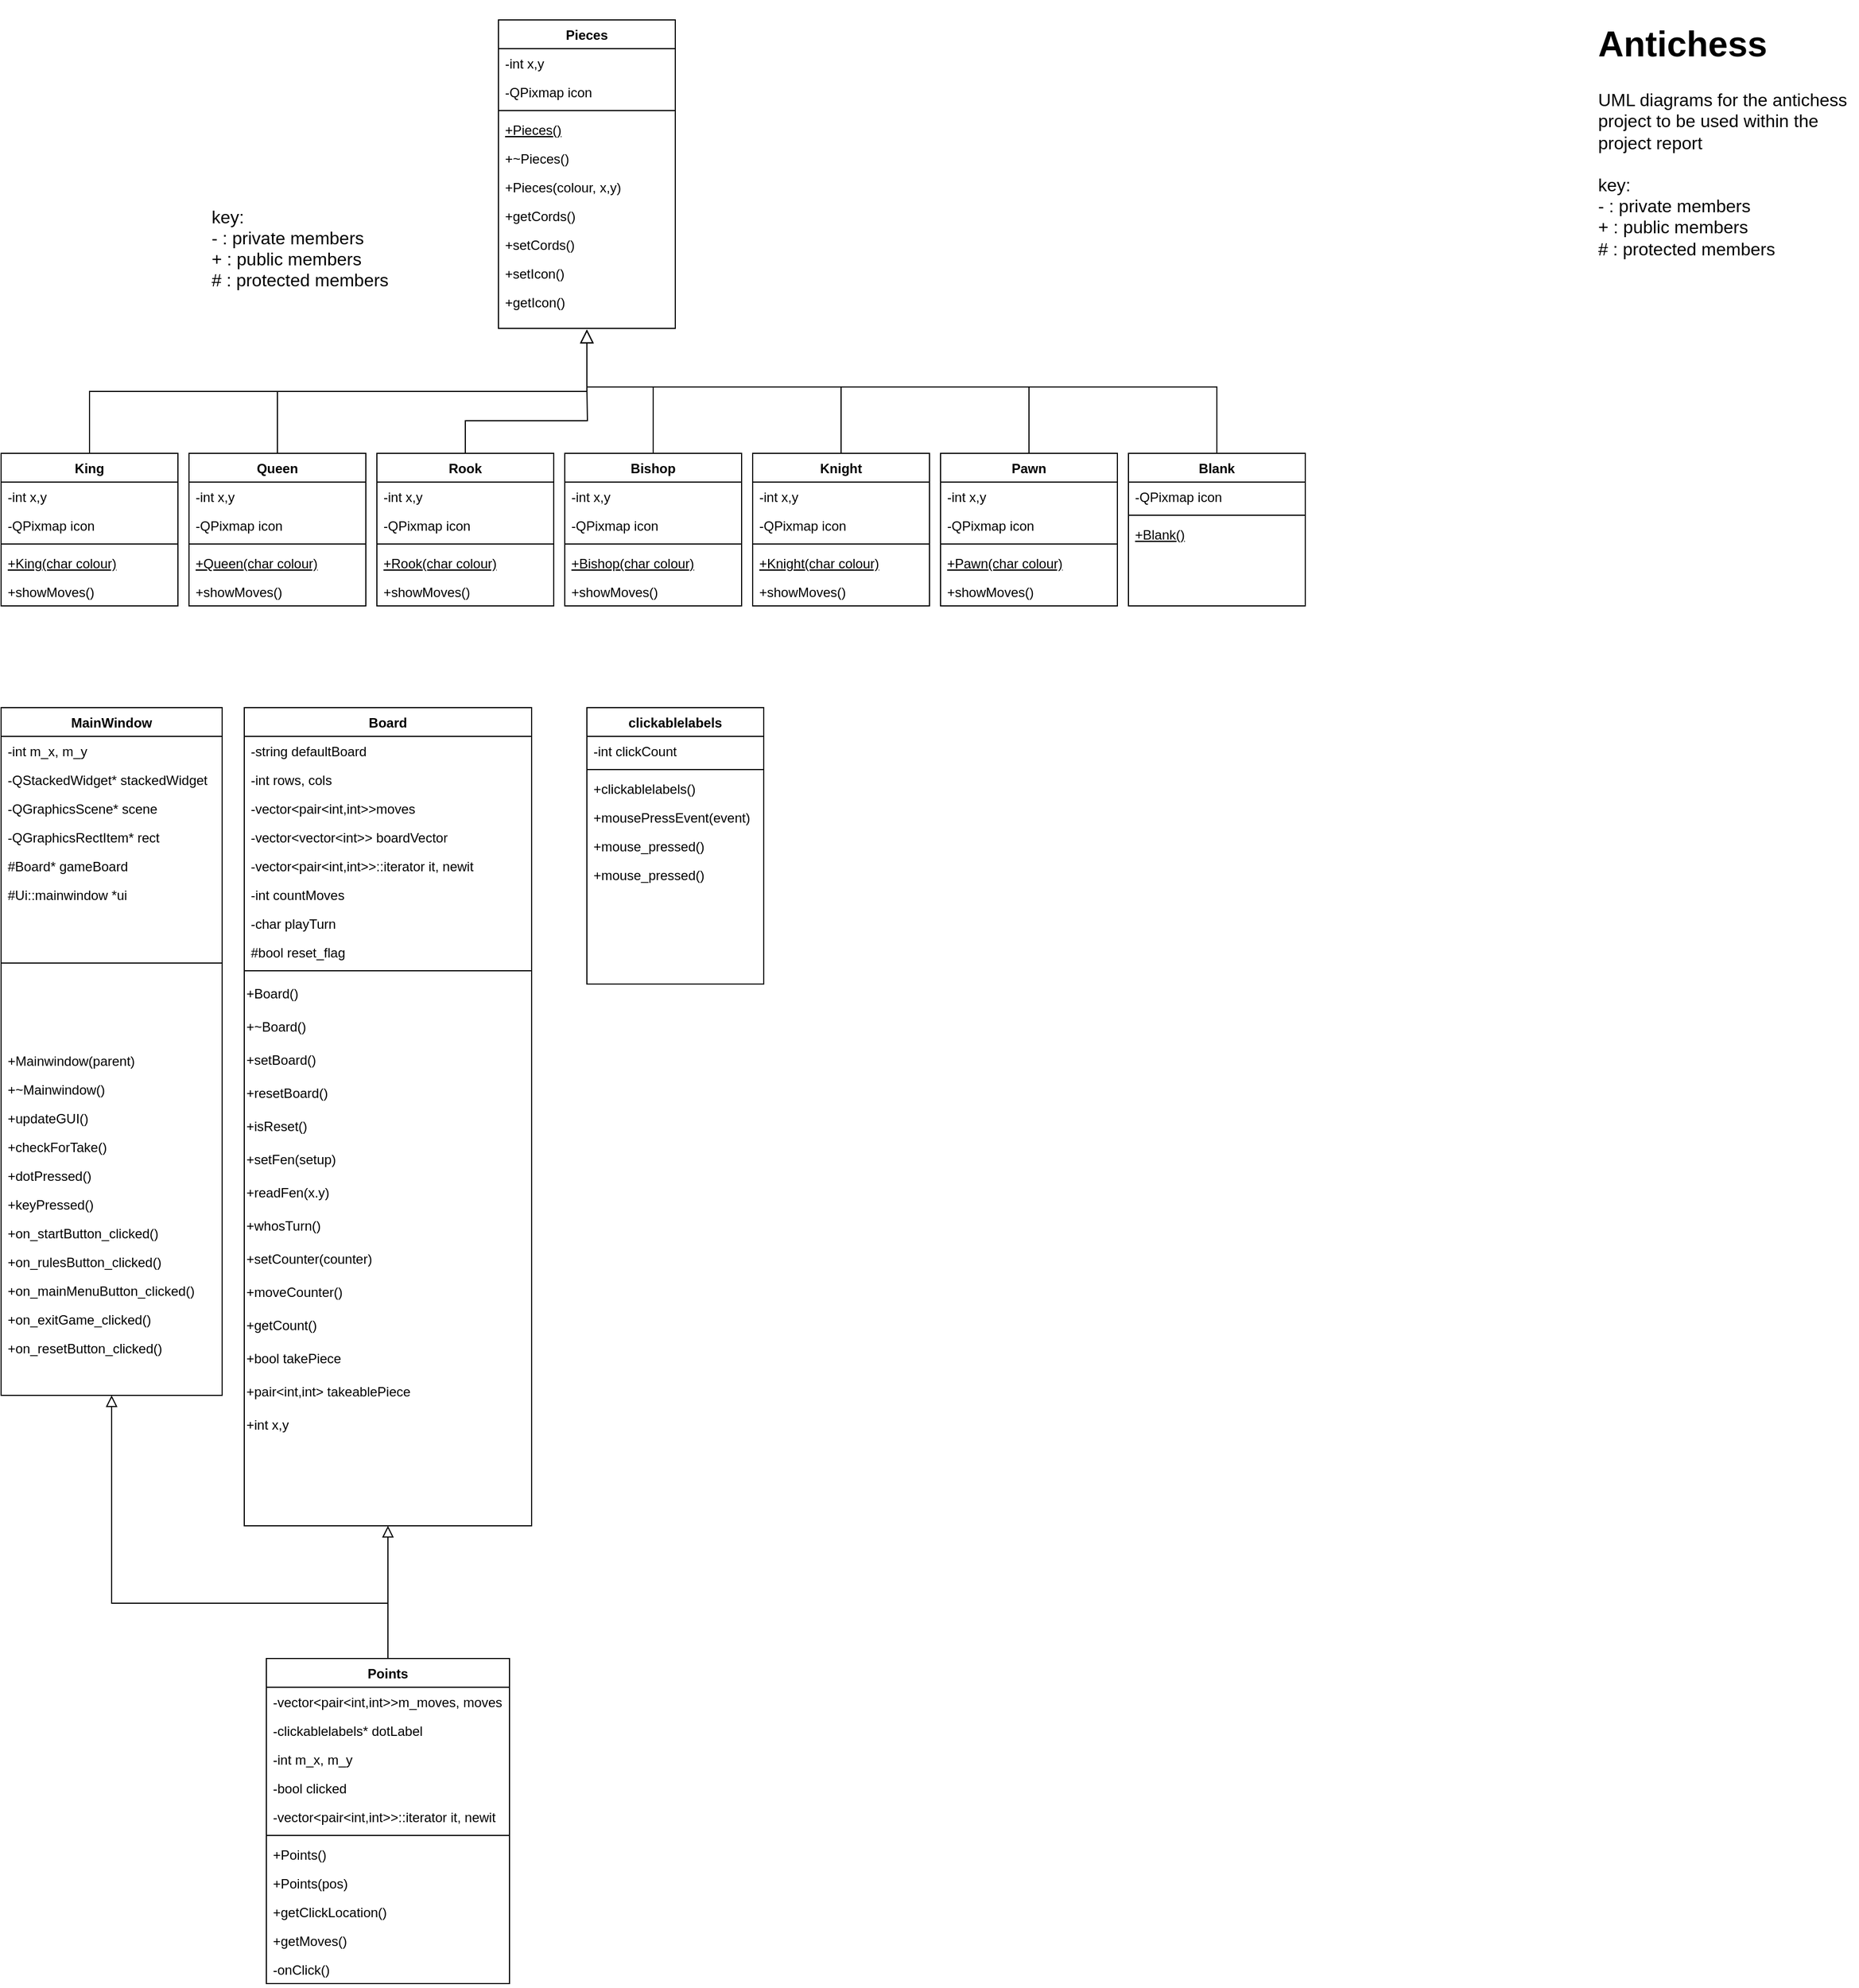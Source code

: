 <mxfile version="21.1.2" type="device">
  <diagram id="C5RBs43oDa-KdzZeNtuy" name="Page-1">
    <mxGraphModel dx="1419" dy="854" grid="0" gridSize="10" guides="1" tooltips="1" connect="1" arrows="1" fold="1" page="0" pageScale="1" pageWidth="827" pageHeight="1169" math="0" shadow="0">
      <root>
        <mxCell id="WIyWlLk6GJQsqaUBKTNV-0" />
        <mxCell id="WIyWlLk6GJQsqaUBKTNV-1" parent="WIyWlLk6GJQsqaUBKTNV-0" />
        <mxCell id="zkfFHV4jXpPFQw0GAbJ--6" value="King" style="swimlane;fontStyle=1;align=center;verticalAlign=top;childLayout=stackLayout;horizontal=1;startSize=26;horizontalStack=0;resizeParent=1;resizeLast=0;collapsible=1;marginBottom=0;rounded=0;shadow=0;strokeWidth=1;" parent="WIyWlLk6GJQsqaUBKTNV-1" vertex="1">
          <mxGeometry x="50" y="410" width="160" height="138" as="geometry">
            <mxRectangle x="130" y="380" width="160" height="26" as="alternateBounds" />
          </mxGeometry>
        </mxCell>
        <mxCell id="zkfFHV4jXpPFQw0GAbJ--7" value="-int x,y" style="text;align=left;verticalAlign=top;spacingLeft=4;spacingRight=4;overflow=hidden;rotatable=0;points=[[0,0.5],[1,0.5]];portConstraint=eastwest;" parent="zkfFHV4jXpPFQw0GAbJ--6" vertex="1">
          <mxGeometry y="26" width="160" height="26" as="geometry" />
        </mxCell>
        <mxCell id="zkfFHV4jXpPFQw0GAbJ--8" value="-QPixmap icon" style="text;align=left;verticalAlign=top;spacingLeft=4;spacingRight=4;overflow=hidden;rotatable=0;points=[[0,0.5],[1,0.5]];portConstraint=eastwest;rounded=0;shadow=0;html=0;" parent="zkfFHV4jXpPFQw0GAbJ--6" vertex="1">
          <mxGeometry y="52" width="160" height="26" as="geometry" />
        </mxCell>
        <mxCell id="zkfFHV4jXpPFQw0GAbJ--9" value="" style="line;html=1;strokeWidth=1;align=left;verticalAlign=middle;spacingTop=-1;spacingLeft=3;spacingRight=3;rotatable=0;labelPosition=right;points=[];portConstraint=eastwest;" parent="zkfFHV4jXpPFQw0GAbJ--6" vertex="1">
          <mxGeometry y="78" width="160" height="8" as="geometry" />
        </mxCell>
        <mxCell id="zkfFHV4jXpPFQw0GAbJ--10" value="+King(char colour)&#xa;" style="text;align=left;verticalAlign=top;spacingLeft=4;spacingRight=4;overflow=hidden;rotatable=0;points=[[0,0.5],[1,0.5]];portConstraint=eastwest;fontStyle=4" parent="zkfFHV4jXpPFQw0GAbJ--6" vertex="1">
          <mxGeometry y="86" width="160" height="26" as="geometry" />
        </mxCell>
        <mxCell id="zkfFHV4jXpPFQw0GAbJ--11" value="+showMoves()" style="text;align=left;verticalAlign=top;spacingLeft=4;spacingRight=4;overflow=hidden;rotatable=0;points=[[0,0.5],[1,0.5]];portConstraint=eastwest;" parent="zkfFHV4jXpPFQw0GAbJ--6" vertex="1">
          <mxGeometry y="112" width="160" height="26" as="geometry" />
        </mxCell>
        <mxCell id="zkfFHV4jXpPFQw0GAbJ--12" value="" style="endArrow=block;endSize=10;endFill=0;shadow=0;strokeWidth=1;rounded=0;edgeStyle=elbowEdgeStyle;elbow=vertical;" parent="WIyWlLk6GJQsqaUBKTNV-1" source="zkfFHV4jXpPFQw0GAbJ--6" edge="1">
          <mxGeometry width="160" relative="1" as="geometry">
            <mxPoint x="230" y="313" as="sourcePoint" />
            <mxPoint x="580" y="298" as="targetPoint" />
          </mxGeometry>
        </mxCell>
        <mxCell id="zkfFHV4jXpPFQw0GAbJ--16" value="" style="endArrow=block;endSize=10;endFill=0;shadow=0;strokeWidth=1;rounded=0;edgeStyle=elbowEdgeStyle;elbow=vertical;" parent="WIyWlLk6GJQsqaUBKTNV-1" edge="1">
          <mxGeometry width="160" relative="1" as="geometry">
            <mxPoint x="300" y="410" as="sourcePoint" />
            <mxPoint x="580" y="298" as="targetPoint" />
            <Array as="points">
              <mxPoint x="580" y="354" />
            </Array>
          </mxGeometry>
        </mxCell>
        <mxCell id="mkz2FVGQH7k904teN52w-16" value="Queen" style="swimlane;fontStyle=1;align=center;verticalAlign=top;childLayout=stackLayout;horizontal=1;startSize=26;horizontalStack=0;resizeParent=1;resizeLast=0;collapsible=1;marginBottom=0;rounded=0;shadow=0;strokeWidth=1;" parent="WIyWlLk6GJQsqaUBKTNV-1" vertex="1">
          <mxGeometry x="220" y="410" width="160" height="138" as="geometry">
            <mxRectangle x="130" y="380" width="160" height="26" as="alternateBounds" />
          </mxGeometry>
        </mxCell>
        <mxCell id="mkz2FVGQH7k904teN52w-17" value="-int x,y" style="text;align=left;verticalAlign=top;spacingLeft=4;spacingRight=4;overflow=hidden;rotatable=0;points=[[0,0.5],[1,0.5]];portConstraint=eastwest;" parent="mkz2FVGQH7k904teN52w-16" vertex="1">
          <mxGeometry y="26" width="160" height="26" as="geometry" />
        </mxCell>
        <mxCell id="mkz2FVGQH7k904teN52w-18" value="-QPixmap icon" style="text;align=left;verticalAlign=top;spacingLeft=4;spacingRight=4;overflow=hidden;rotatable=0;points=[[0,0.5],[1,0.5]];portConstraint=eastwest;rounded=0;shadow=0;html=0;" parent="mkz2FVGQH7k904teN52w-16" vertex="1">
          <mxGeometry y="52" width="160" height="26" as="geometry" />
        </mxCell>
        <mxCell id="mkz2FVGQH7k904teN52w-19" value="" style="line;html=1;strokeWidth=1;align=left;verticalAlign=middle;spacingTop=-1;spacingLeft=3;spacingRight=3;rotatable=0;labelPosition=right;points=[];portConstraint=eastwest;" parent="mkz2FVGQH7k904teN52w-16" vertex="1">
          <mxGeometry y="78" width="160" height="8" as="geometry" />
        </mxCell>
        <mxCell id="mkz2FVGQH7k904teN52w-20" value="+Queen(char colour)" style="text;align=left;verticalAlign=top;spacingLeft=4;spacingRight=4;overflow=hidden;rotatable=0;points=[[0,0.5],[1,0.5]];portConstraint=eastwest;fontStyle=4" parent="mkz2FVGQH7k904teN52w-16" vertex="1">
          <mxGeometry y="86" width="160" height="26" as="geometry" />
        </mxCell>
        <mxCell id="mkz2FVGQH7k904teN52w-21" value="+showMoves()" style="text;align=left;verticalAlign=top;spacingLeft=4;spacingRight=4;overflow=hidden;rotatable=0;points=[[0,0.5],[1,0.5]];portConstraint=eastwest;" parent="mkz2FVGQH7k904teN52w-16" vertex="1">
          <mxGeometry y="112" width="160" height="26" as="geometry" />
        </mxCell>
        <mxCell id="mkz2FVGQH7k904teN52w-54" style="edgeStyle=orthogonalEdgeStyle;rounded=0;orthogonalLoop=1;jettySize=auto;html=1;exitX=0.5;exitY=0;exitDx=0;exitDy=0;endArrow=none;endFill=0;" parent="WIyWlLk6GJQsqaUBKTNV-1" source="mkz2FVGQH7k904teN52w-22" edge="1">
          <mxGeometry relative="1" as="geometry">
            <mxPoint x="580" y="350" as="targetPoint" />
          </mxGeometry>
        </mxCell>
        <mxCell id="mkz2FVGQH7k904teN52w-22" value="Rook" style="swimlane;fontStyle=1;align=center;verticalAlign=top;childLayout=stackLayout;horizontal=1;startSize=26;horizontalStack=0;resizeParent=1;resizeLast=0;collapsible=1;marginBottom=0;rounded=0;shadow=0;strokeWidth=1;" parent="WIyWlLk6GJQsqaUBKTNV-1" vertex="1">
          <mxGeometry x="390" y="410" width="160" height="138" as="geometry">
            <mxRectangle x="130" y="380" width="160" height="26" as="alternateBounds" />
          </mxGeometry>
        </mxCell>
        <mxCell id="mkz2FVGQH7k904teN52w-23" value="-int x,y" style="text;align=left;verticalAlign=top;spacingLeft=4;spacingRight=4;overflow=hidden;rotatable=0;points=[[0,0.5],[1,0.5]];portConstraint=eastwest;" parent="mkz2FVGQH7k904teN52w-22" vertex="1">
          <mxGeometry y="26" width="160" height="26" as="geometry" />
        </mxCell>
        <mxCell id="mkz2FVGQH7k904teN52w-24" value="-QPixmap icon" style="text;align=left;verticalAlign=top;spacingLeft=4;spacingRight=4;overflow=hidden;rotatable=0;points=[[0,0.5],[1,0.5]];portConstraint=eastwest;rounded=0;shadow=0;html=0;" parent="mkz2FVGQH7k904teN52w-22" vertex="1">
          <mxGeometry y="52" width="160" height="26" as="geometry" />
        </mxCell>
        <mxCell id="mkz2FVGQH7k904teN52w-25" value="" style="line;html=1;strokeWidth=1;align=left;verticalAlign=middle;spacingTop=-1;spacingLeft=3;spacingRight=3;rotatable=0;labelPosition=right;points=[];portConstraint=eastwest;" parent="mkz2FVGQH7k904teN52w-22" vertex="1">
          <mxGeometry y="78" width="160" height="8" as="geometry" />
        </mxCell>
        <mxCell id="mkz2FVGQH7k904teN52w-26" value="+Rook(char colour)" style="text;align=left;verticalAlign=top;spacingLeft=4;spacingRight=4;overflow=hidden;rotatable=0;points=[[0,0.5],[1,0.5]];portConstraint=eastwest;fontStyle=4" parent="mkz2FVGQH7k904teN52w-22" vertex="1">
          <mxGeometry y="86" width="160" height="26" as="geometry" />
        </mxCell>
        <mxCell id="mkz2FVGQH7k904teN52w-27" value="+showMoves()" style="text;align=left;verticalAlign=top;spacingLeft=4;spacingRight=4;overflow=hidden;rotatable=0;points=[[0,0.5],[1,0.5]];portConstraint=eastwest;" parent="mkz2FVGQH7k904teN52w-22" vertex="1">
          <mxGeometry y="112" width="160" height="26" as="geometry" />
        </mxCell>
        <mxCell id="mkz2FVGQH7k904teN52w-57" style="edgeStyle=orthogonalEdgeStyle;rounded=0;orthogonalLoop=1;jettySize=auto;html=1;endArrow=none;endFill=0;" parent="WIyWlLk6GJQsqaUBKTNV-1" source="mkz2FVGQH7k904teN52w-28" edge="1">
          <mxGeometry relative="1" as="geometry">
            <mxPoint x="580" y="350" as="targetPoint" />
            <Array as="points">
              <mxPoint x="640" y="350" />
            </Array>
          </mxGeometry>
        </mxCell>
        <mxCell id="mkz2FVGQH7k904teN52w-28" value="Bishop" style="swimlane;fontStyle=1;align=center;verticalAlign=top;childLayout=stackLayout;horizontal=1;startSize=26;horizontalStack=0;resizeParent=1;resizeLast=0;collapsible=1;marginBottom=0;rounded=0;shadow=0;strokeWidth=1;" parent="WIyWlLk6GJQsqaUBKTNV-1" vertex="1">
          <mxGeometry x="560" y="410" width="160" height="138" as="geometry">
            <mxRectangle x="130" y="380" width="160" height="26" as="alternateBounds" />
          </mxGeometry>
        </mxCell>
        <mxCell id="mkz2FVGQH7k904teN52w-29" value="-int x,y" style="text;align=left;verticalAlign=top;spacingLeft=4;spacingRight=4;overflow=hidden;rotatable=0;points=[[0,0.5],[1,0.5]];portConstraint=eastwest;" parent="mkz2FVGQH7k904teN52w-28" vertex="1">
          <mxGeometry y="26" width="160" height="26" as="geometry" />
        </mxCell>
        <mxCell id="mkz2FVGQH7k904teN52w-30" value="-QPixmap icon" style="text;align=left;verticalAlign=top;spacingLeft=4;spacingRight=4;overflow=hidden;rotatable=0;points=[[0,0.5],[1,0.5]];portConstraint=eastwest;rounded=0;shadow=0;html=0;" parent="mkz2FVGQH7k904teN52w-28" vertex="1">
          <mxGeometry y="52" width="160" height="26" as="geometry" />
        </mxCell>
        <mxCell id="mkz2FVGQH7k904teN52w-31" value="" style="line;html=1;strokeWidth=1;align=left;verticalAlign=middle;spacingTop=-1;spacingLeft=3;spacingRight=3;rotatable=0;labelPosition=right;points=[];portConstraint=eastwest;" parent="mkz2FVGQH7k904teN52w-28" vertex="1">
          <mxGeometry y="78" width="160" height="8" as="geometry" />
        </mxCell>
        <mxCell id="mkz2FVGQH7k904teN52w-32" value="+Bishop(char colour)" style="text;align=left;verticalAlign=top;spacingLeft=4;spacingRight=4;overflow=hidden;rotatable=0;points=[[0,0.5],[1,0.5]];portConstraint=eastwest;fontStyle=4" parent="mkz2FVGQH7k904teN52w-28" vertex="1">
          <mxGeometry y="86" width="160" height="26" as="geometry" />
        </mxCell>
        <mxCell id="mkz2FVGQH7k904teN52w-33" value="+showMoves()" style="text;align=left;verticalAlign=top;spacingLeft=4;spacingRight=4;overflow=hidden;rotatable=0;points=[[0,0.5],[1,0.5]];portConstraint=eastwest;" parent="mkz2FVGQH7k904teN52w-28" vertex="1">
          <mxGeometry y="112" width="160" height="26" as="geometry" />
        </mxCell>
        <mxCell id="mkz2FVGQH7k904teN52w-58" style="edgeStyle=orthogonalEdgeStyle;rounded=0;orthogonalLoop=1;jettySize=auto;html=1;exitX=0.5;exitY=0;exitDx=0;exitDy=0;endArrow=none;endFill=0;" parent="WIyWlLk6GJQsqaUBKTNV-1" source="mkz2FVGQH7k904teN52w-34" edge="1">
          <mxGeometry relative="1" as="geometry">
            <mxPoint x="640" y="350" as="targetPoint" />
            <Array as="points">
              <mxPoint x="810" y="350" />
            </Array>
          </mxGeometry>
        </mxCell>
        <mxCell id="mkz2FVGQH7k904teN52w-34" value="Knight" style="swimlane;fontStyle=1;align=center;verticalAlign=top;childLayout=stackLayout;horizontal=1;startSize=26;horizontalStack=0;resizeParent=1;resizeLast=0;collapsible=1;marginBottom=0;rounded=0;shadow=0;strokeWidth=1;" parent="WIyWlLk6GJQsqaUBKTNV-1" vertex="1">
          <mxGeometry x="730" y="410" width="160" height="138" as="geometry">
            <mxRectangle x="130" y="380" width="160" height="26" as="alternateBounds" />
          </mxGeometry>
        </mxCell>
        <mxCell id="mkz2FVGQH7k904teN52w-35" value="-int x,y" style="text;align=left;verticalAlign=top;spacingLeft=4;spacingRight=4;overflow=hidden;rotatable=0;points=[[0,0.5],[1,0.5]];portConstraint=eastwest;" parent="mkz2FVGQH7k904teN52w-34" vertex="1">
          <mxGeometry y="26" width="160" height="26" as="geometry" />
        </mxCell>
        <mxCell id="mkz2FVGQH7k904teN52w-36" value="-QPixmap icon" style="text;align=left;verticalAlign=top;spacingLeft=4;spacingRight=4;overflow=hidden;rotatable=0;points=[[0,0.5],[1,0.5]];portConstraint=eastwest;rounded=0;shadow=0;html=0;" parent="mkz2FVGQH7k904teN52w-34" vertex="1">
          <mxGeometry y="52" width="160" height="26" as="geometry" />
        </mxCell>
        <mxCell id="mkz2FVGQH7k904teN52w-37" value="" style="line;html=1;strokeWidth=1;align=left;verticalAlign=middle;spacingTop=-1;spacingLeft=3;spacingRight=3;rotatable=0;labelPosition=right;points=[];portConstraint=eastwest;" parent="mkz2FVGQH7k904teN52w-34" vertex="1">
          <mxGeometry y="78" width="160" height="8" as="geometry" />
        </mxCell>
        <mxCell id="mkz2FVGQH7k904teN52w-38" value="+Knight(char colour)" style="text;align=left;verticalAlign=top;spacingLeft=4;spacingRight=4;overflow=hidden;rotatable=0;points=[[0,0.5],[1,0.5]];portConstraint=eastwest;fontStyle=4" parent="mkz2FVGQH7k904teN52w-34" vertex="1">
          <mxGeometry y="86" width="160" height="26" as="geometry" />
        </mxCell>
        <mxCell id="mkz2FVGQH7k904teN52w-39" value="+showMoves()" style="text;align=left;verticalAlign=top;spacingLeft=4;spacingRight=4;overflow=hidden;rotatable=0;points=[[0,0.5],[1,0.5]];portConstraint=eastwest;" parent="mkz2FVGQH7k904teN52w-34" vertex="1">
          <mxGeometry y="112" width="160" height="26" as="geometry" />
        </mxCell>
        <mxCell id="mkz2FVGQH7k904teN52w-59" style="edgeStyle=orthogonalEdgeStyle;rounded=0;orthogonalLoop=1;jettySize=auto;html=1;exitX=0.5;exitY=0;exitDx=0;exitDy=0;endArrow=none;endFill=0;" parent="WIyWlLk6GJQsqaUBKTNV-1" source="mkz2FVGQH7k904teN52w-40" edge="1">
          <mxGeometry relative="1" as="geometry">
            <mxPoint x="810" y="350" as="targetPoint" />
            <Array as="points">
              <mxPoint x="980" y="350" />
              <mxPoint x="810" y="350" />
            </Array>
          </mxGeometry>
        </mxCell>
        <mxCell id="mkz2FVGQH7k904teN52w-40" value="Pawn" style="swimlane;fontStyle=1;align=center;verticalAlign=top;childLayout=stackLayout;horizontal=1;startSize=26;horizontalStack=0;resizeParent=1;resizeLast=0;collapsible=1;marginBottom=0;rounded=0;shadow=0;strokeWidth=1;" parent="WIyWlLk6GJQsqaUBKTNV-1" vertex="1">
          <mxGeometry x="900" y="410" width="160" height="138" as="geometry">
            <mxRectangle x="130" y="380" width="160" height="26" as="alternateBounds" />
          </mxGeometry>
        </mxCell>
        <mxCell id="mkz2FVGQH7k904teN52w-41" value="-int x,y" style="text;align=left;verticalAlign=top;spacingLeft=4;spacingRight=4;overflow=hidden;rotatable=0;points=[[0,0.5],[1,0.5]];portConstraint=eastwest;" parent="mkz2FVGQH7k904teN52w-40" vertex="1">
          <mxGeometry y="26" width="160" height="26" as="geometry" />
        </mxCell>
        <mxCell id="mkz2FVGQH7k904teN52w-42" value="-QPixmap icon" style="text;align=left;verticalAlign=top;spacingLeft=4;spacingRight=4;overflow=hidden;rotatable=0;points=[[0,0.5],[1,0.5]];portConstraint=eastwest;rounded=0;shadow=0;html=0;" parent="mkz2FVGQH7k904teN52w-40" vertex="1">
          <mxGeometry y="52" width="160" height="26" as="geometry" />
        </mxCell>
        <mxCell id="mkz2FVGQH7k904teN52w-43" value="" style="line;html=1;strokeWidth=1;align=left;verticalAlign=middle;spacingTop=-1;spacingLeft=3;spacingRight=3;rotatable=0;labelPosition=right;points=[];portConstraint=eastwest;" parent="mkz2FVGQH7k904teN52w-40" vertex="1">
          <mxGeometry y="78" width="160" height="8" as="geometry" />
        </mxCell>
        <mxCell id="mkz2FVGQH7k904teN52w-44" value="+Pawn(char colour)" style="text;align=left;verticalAlign=top;spacingLeft=4;spacingRight=4;overflow=hidden;rotatable=0;points=[[0,0.5],[1,0.5]];portConstraint=eastwest;fontStyle=4" parent="mkz2FVGQH7k904teN52w-40" vertex="1">
          <mxGeometry y="86" width="160" height="26" as="geometry" />
        </mxCell>
        <mxCell id="mkz2FVGQH7k904teN52w-45" value="+showMoves()" style="text;align=left;verticalAlign=top;spacingLeft=4;spacingRight=4;overflow=hidden;rotatable=0;points=[[0,0.5],[1,0.5]];portConstraint=eastwest;" parent="mkz2FVGQH7k904teN52w-40" vertex="1">
          <mxGeometry y="112" width="160" height="26" as="geometry" />
        </mxCell>
        <mxCell id="mkz2FVGQH7k904teN52w-60" style="edgeStyle=orthogonalEdgeStyle;rounded=0;orthogonalLoop=1;jettySize=auto;html=1;endArrow=none;endFill=0;" parent="WIyWlLk6GJQsqaUBKTNV-1" source="mkz2FVGQH7k904teN52w-46" edge="1">
          <mxGeometry relative="1" as="geometry">
            <mxPoint x="980" y="350" as="targetPoint" />
            <Array as="points">
              <mxPoint x="1150" y="350" />
            </Array>
          </mxGeometry>
        </mxCell>
        <mxCell id="mkz2FVGQH7k904teN52w-46" value="Blank" style="swimlane;fontStyle=1;align=center;verticalAlign=top;childLayout=stackLayout;horizontal=1;startSize=26;horizontalStack=0;resizeParent=1;resizeLast=0;collapsible=1;marginBottom=0;rounded=0;shadow=0;strokeWidth=1;" parent="WIyWlLk6GJQsqaUBKTNV-1" vertex="1">
          <mxGeometry x="1070" y="410" width="160" height="138" as="geometry">
            <mxRectangle x="130" y="380" width="160" height="26" as="alternateBounds" />
          </mxGeometry>
        </mxCell>
        <mxCell id="mkz2FVGQH7k904teN52w-48" value="-QPixmap icon" style="text;align=left;verticalAlign=top;spacingLeft=4;spacingRight=4;overflow=hidden;rotatable=0;points=[[0,0.5],[1,0.5]];portConstraint=eastwest;rounded=0;shadow=0;html=0;" parent="mkz2FVGQH7k904teN52w-46" vertex="1">
          <mxGeometry y="26" width="160" height="26" as="geometry" />
        </mxCell>
        <mxCell id="mkz2FVGQH7k904teN52w-49" value="" style="line;html=1;strokeWidth=1;align=left;verticalAlign=middle;spacingTop=-1;spacingLeft=3;spacingRight=3;rotatable=0;labelPosition=right;points=[];portConstraint=eastwest;" parent="mkz2FVGQH7k904teN52w-46" vertex="1">
          <mxGeometry y="52" width="160" height="8" as="geometry" />
        </mxCell>
        <mxCell id="mkz2FVGQH7k904teN52w-50" value="+Blank()" style="text;align=left;verticalAlign=top;spacingLeft=4;spacingRight=4;overflow=hidden;rotatable=0;points=[[0,0.5],[1,0.5]];portConstraint=eastwest;fontStyle=4" parent="mkz2FVGQH7k904teN52w-46" vertex="1">
          <mxGeometry y="60" width="160" height="26" as="geometry" />
        </mxCell>
        <mxCell id="p9Op5cKsYGOgVIn3cJve-4" value="Pieces" style="swimlane;fontStyle=1;align=center;verticalAlign=top;childLayout=stackLayout;horizontal=1;startSize=26;horizontalStack=0;resizeParent=1;resizeLast=0;collapsible=1;marginBottom=0;rounded=0;shadow=0;strokeWidth=1;" parent="WIyWlLk6GJQsqaUBKTNV-1" vertex="1">
          <mxGeometry x="500" y="18" width="160" height="279" as="geometry">
            <mxRectangle x="130" y="380" width="160" height="26" as="alternateBounds" />
          </mxGeometry>
        </mxCell>
        <mxCell id="p9Op5cKsYGOgVIn3cJve-5" value="-int x,y" style="text;align=left;verticalAlign=top;spacingLeft=4;spacingRight=4;overflow=hidden;rotatable=0;points=[[0,0.5],[1,0.5]];portConstraint=eastwest;" parent="p9Op5cKsYGOgVIn3cJve-4" vertex="1">
          <mxGeometry y="26" width="160" height="26" as="geometry" />
        </mxCell>
        <mxCell id="p9Op5cKsYGOgVIn3cJve-6" value="-QPixmap icon" style="text;align=left;verticalAlign=top;spacingLeft=4;spacingRight=4;overflow=hidden;rotatable=0;points=[[0,0.5],[1,0.5]];portConstraint=eastwest;rounded=0;shadow=0;html=0;" parent="p9Op5cKsYGOgVIn3cJve-4" vertex="1">
          <mxGeometry y="52" width="160" height="26" as="geometry" />
        </mxCell>
        <mxCell id="p9Op5cKsYGOgVIn3cJve-7" value="" style="line;html=1;strokeWidth=1;align=left;verticalAlign=middle;spacingTop=-1;spacingLeft=3;spacingRight=3;rotatable=0;labelPosition=right;points=[];portConstraint=eastwest;" parent="p9Op5cKsYGOgVIn3cJve-4" vertex="1">
          <mxGeometry y="78" width="160" height="8" as="geometry" />
        </mxCell>
        <mxCell id="p9Op5cKsYGOgVIn3cJve-8" value="+Pieces()" style="text;align=left;verticalAlign=top;spacingLeft=4;spacingRight=4;overflow=hidden;rotatable=0;points=[[0,0.5],[1,0.5]];portConstraint=eastwest;fontStyle=4" parent="p9Op5cKsYGOgVIn3cJve-4" vertex="1">
          <mxGeometry y="86" width="160" height="26" as="geometry" />
        </mxCell>
        <mxCell id="p9Op5cKsYGOgVIn3cJve-9" value="+~Pieces()" style="text;align=left;verticalAlign=top;spacingLeft=4;spacingRight=4;overflow=hidden;rotatable=0;points=[[0,0.5],[1,0.5]];portConstraint=eastwest;" parent="p9Op5cKsYGOgVIn3cJve-4" vertex="1">
          <mxGeometry y="112" width="160" height="26" as="geometry" />
        </mxCell>
        <mxCell id="L-mthGjn1kzEKq5-vDxo-0" value="+Pieces(colour, x,y)" style="text;align=left;verticalAlign=top;spacingLeft=4;spacingRight=4;overflow=hidden;rotatable=0;points=[[0,0.5],[1,0.5]];portConstraint=eastwest;" parent="p9Op5cKsYGOgVIn3cJve-4" vertex="1">
          <mxGeometry y="138" width="160" height="26" as="geometry" />
        </mxCell>
        <mxCell id="ZflxAB2xYYv3WKK_JEtP-0" value="+getCords()" style="text;align=left;verticalAlign=top;spacingLeft=4;spacingRight=4;overflow=hidden;rotatable=0;points=[[0,0.5],[1,0.5]];portConstraint=eastwest;" vertex="1" parent="p9Op5cKsYGOgVIn3cJve-4">
          <mxGeometry y="164" width="160" height="26" as="geometry" />
        </mxCell>
        <mxCell id="ZflxAB2xYYv3WKK_JEtP-2" value="+setCords()" style="text;align=left;verticalAlign=top;spacingLeft=4;spacingRight=4;overflow=hidden;rotatable=0;points=[[0,0.5],[1,0.5]];portConstraint=eastwest;" vertex="1" parent="p9Op5cKsYGOgVIn3cJve-4">
          <mxGeometry y="190" width="160" height="26" as="geometry" />
        </mxCell>
        <mxCell id="ZflxAB2xYYv3WKK_JEtP-3" value="+setIcon()" style="text;align=left;verticalAlign=top;spacingLeft=4;spacingRight=4;overflow=hidden;rotatable=0;points=[[0,0.5],[1,0.5]];portConstraint=eastwest;" vertex="1" parent="p9Op5cKsYGOgVIn3cJve-4">
          <mxGeometry y="216" width="160" height="26" as="geometry" />
        </mxCell>
        <mxCell id="ZflxAB2xYYv3WKK_JEtP-6" value="+getIcon()" style="text;align=left;verticalAlign=top;spacingLeft=4;spacingRight=4;overflow=hidden;rotatable=0;points=[[0,0.5],[1,0.5]];portConstraint=eastwest;" vertex="1" parent="p9Op5cKsYGOgVIn3cJve-4">
          <mxGeometry y="242" width="160" height="26" as="geometry" />
        </mxCell>
        <mxCell id="p9Op5cKsYGOgVIn3cJve-11" value="Board" style="swimlane;fontStyle=1;align=center;verticalAlign=top;childLayout=stackLayout;horizontal=1;startSize=26;horizontalStack=0;resizeParent=1;resizeLast=0;collapsible=1;marginBottom=0;rounded=0;shadow=0;strokeWidth=1;" parent="WIyWlLk6GJQsqaUBKTNV-1" vertex="1">
          <mxGeometry x="270" y="640" width="260" height="740" as="geometry">
            <mxRectangle x="220" y="120" width="160" height="26" as="alternateBounds" />
          </mxGeometry>
        </mxCell>
        <mxCell id="p9Op5cKsYGOgVIn3cJve-12" value="-string defaultBoard&#xa;" style="text;align=left;verticalAlign=top;spacingLeft=4;spacingRight=4;overflow=hidden;rotatable=0;points=[[0,0.5],[1,0.5]];portConstraint=eastwest;" parent="p9Op5cKsYGOgVIn3cJve-11" vertex="1">
          <mxGeometry y="26" width="260" height="26" as="geometry" />
        </mxCell>
        <mxCell id="9Hbu5etMOKJ1x2yPfyrb-42" value="-int rows, cols" style="text;align=left;verticalAlign=top;spacingLeft=4;spacingRight=4;overflow=hidden;rotatable=0;points=[[0,0.5],[1,0.5]];portConstraint=eastwest;" parent="p9Op5cKsYGOgVIn3cJve-11" vertex="1">
          <mxGeometry y="52" width="260" height="26" as="geometry" />
        </mxCell>
        <mxCell id="9Hbu5etMOKJ1x2yPfyrb-43" value="-vector&lt;pair&lt;int,int&gt;&gt;moves" style="text;align=left;verticalAlign=top;spacingLeft=4;spacingRight=4;overflow=hidden;rotatable=0;points=[[0,0.5],[1,0.5]];portConstraint=eastwest;" parent="p9Op5cKsYGOgVIn3cJve-11" vertex="1">
          <mxGeometry y="78" width="260" height="26" as="geometry" />
        </mxCell>
        <mxCell id="9Hbu5etMOKJ1x2yPfyrb-44" value="-vector&lt;vector&lt;int&gt;&gt; boardVector" style="text;align=left;verticalAlign=top;spacingLeft=4;spacingRight=4;overflow=hidden;rotatable=0;points=[[0,0.5],[1,0.5]];portConstraint=eastwest;" parent="p9Op5cKsYGOgVIn3cJve-11" vertex="1">
          <mxGeometry y="104" width="260" height="26" as="geometry" />
        </mxCell>
        <mxCell id="9Hbu5etMOKJ1x2yPfyrb-45" value="-vector&lt;pair&lt;int,int&gt;&gt;::iterator it, newit" style="text;align=left;verticalAlign=top;spacingLeft=4;spacingRight=4;overflow=hidden;rotatable=0;points=[[0,0.5],[1,0.5]];portConstraint=eastwest;" parent="p9Op5cKsYGOgVIn3cJve-11" vertex="1">
          <mxGeometry y="130" width="260" height="26" as="geometry" />
        </mxCell>
        <mxCell id="9Hbu5etMOKJ1x2yPfyrb-46" value="-int countMoves" style="text;align=left;verticalAlign=top;spacingLeft=4;spacingRight=4;overflow=hidden;rotatable=0;points=[[0,0.5],[1,0.5]];portConstraint=eastwest;" parent="p9Op5cKsYGOgVIn3cJve-11" vertex="1">
          <mxGeometry y="156" width="260" height="26" as="geometry" />
        </mxCell>
        <mxCell id="9Hbu5etMOKJ1x2yPfyrb-47" value="-char playTurn" style="text;align=left;verticalAlign=top;spacingLeft=4;spacingRight=4;overflow=hidden;rotatable=0;points=[[0,0.5],[1,0.5]];portConstraint=eastwest;" parent="p9Op5cKsYGOgVIn3cJve-11" vertex="1">
          <mxGeometry y="182" width="260" height="26" as="geometry" />
        </mxCell>
        <mxCell id="9Hbu5etMOKJ1x2yPfyrb-48" value="#bool reset_flag" style="text;align=left;verticalAlign=top;spacingLeft=4;spacingRight=4;overflow=hidden;rotatable=0;points=[[0,0.5],[1,0.5]];portConstraint=eastwest;" parent="p9Op5cKsYGOgVIn3cJve-11" vertex="1">
          <mxGeometry y="208" width="260" height="26" as="geometry" />
        </mxCell>
        <mxCell id="p9Op5cKsYGOgVIn3cJve-13" value="" style="line;html=1;strokeWidth=1;align=left;verticalAlign=middle;spacingTop=-1;spacingLeft=3;spacingRight=3;rotatable=0;labelPosition=right;points=[];portConstraint=eastwest;" parent="p9Op5cKsYGOgVIn3cJve-11" vertex="1">
          <mxGeometry y="234" width="260" height="8" as="geometry" />
        </mxCell>
        <mxCell id="9Hbu5etMOKJ1x2yPfyrb-49" value="&lt;font style=&quot;font-size: 12px;&quot;&gt;+Board()&lt;/font&gt;" style="text;html=1;align=left;verticalAlign=middle;resizable=0;points=[];autosize=1;strokeColor=none;fillColor=none;fontSize=16;" parent="p9Op5cKsYGOgVIn3cJve-11" vertex="1">
          <mxGeometry y="242" width="260" height="30" as="geometry" />
        </mxCell>
        <mxCell id="9Hbu5etMOKJ1x2yPfyrb-50" value="&lt;font style=&quot;font-size: 12px;&quot;&gt;+~Board()&lt;/font&gt;" style="text;html=1;align=left;verticalAlign=middle;resizable=0;points=[];autosize=1;strokeColor=none;fillColor=none;fontSize=16;" parent="p9Op5cKsYGOgVIn3cJve-11" vertex="1">
          <mxGeometry y="272" width="260" height="30" as="geometry" />
        </mxCell>
        <mxCell id="ww2RX9aYUT20yw8In_mu-0" value="&lt;font style=&quot;font-size: 12px;&quot;&gt;+setBoard()&lt;/font&gt;" style="text;html=1;align=left;verticalAlign=middle;resizable=0;points=[];autosize=1;strokeColor=none;fillColor=none;fontSize=16;" parent="p9Op5cKsYGOgVIn3cJve-11" vertex="1">
          <mxGeometry y="302" width="260" height="30" as="geometry" />
        </mxCell>
        <mxCell id="ww2RX9aYUT20yw8In_mu-1" value="&lt;span style=&quot;font-size: 12px;&quot;&gt;+resetBoard()&lt;/span&gt;" style="text;html=1;align=left;verticalAlign=middle;resizable=0;points=[];autosize=1;strokeColor=none;fillColor=none;fontSize=16;" parent="p9Op5cKsYGOgVIn3cJve-11" vertex="1">
          <mxGeometry y="332" width="260" height="30" as="geometry" />
        </mxCell>
        <mxCell id="ww2RX9aYUT20yw8In_mu-2" value="&lt;span style=&quot;font-size: 12px;&quot;&gt;+isReset()&lt;/span&gt;" style="text;html=1;align=left;verticalAlign=middle;resizable=0;points=[];autosize=1;strokeColor=none;fillColor=none;fontSize=16;" parent="p9Op5cKsYGOgVIn3cJve-11" vertex="1">
          <mxGeometry y="362" width="260" height="30" as="geometry" />
        </mxCell>
        <mxCell id="ww2RX9aYUT20yw8In_mu-3" value="&lt;span style=&quot;font-size: 12px;&quot;&gt;+setFen(setup)&lt;/span&gt;" style="text;html=1;align=left;verticalAlign=middle;resizable=0;points=[];autosize=1;strokeColor=none;fillColor=none;fontSize=16;" parent="p9Op5cKsYGOgVIn3cJve-11" vertex="1">
          <mxGeometry y="392" width="260" height="30" as="geometry" />
        </mxCell>
        <mxCell id="ww2RX9aYUT20yw8In_mu-4" value="&lt;span style=&quot;font-size: 12px;&quot;&gt;+readFen(x.y)&lt;/span&gt;" style="text;html=1;align=left;verticalAlign=middle;resizable=0;points=[];autosize=1;strokeColor=none;fillColor=none;fontSize=16;" parent="p9Op5cKsYGOgVIn3cJve-11" vertex="1">
          <mxGeometry y="422" width="260" height="30" as="geometry" />
        </mxCell>
        <mxCell id="ww2RX9aYUT20yw8In_mu-5" value="&lt;span style=&quot;font-size: 12px;&quot;&gt;+whosTurn()&lt;/span&gt;" style="text;html=1;align=left;verticalAlign=middle;resizable=0;points=[];autosize=1;strokeColor=none;fillColor=none;fontSize=16;" parent="p9Op5cKsYGOgVIn3cJve-11" vertex="1">
          <mxGeometry y="452" width="260" height="30" as="geometry" />
        </mxCell>
        <mxCell id="ww2RX9aYUT20yw8In_mu-6" value="&lt;span style=&quot;font-size: 12px;&quot;&gt;+setCounter(counter)&lt;/span&gt;" style="text;html=1;align=left;verticalAlign=middle;resizable=0;points=[];autosize=1;strokeColor=none;fillColor=none;fontSize=16;" parent="p9Op5cKsYGOgVIn3cJve-11" vertex="1">
          <mxGeometry y="482" width="260" height="30" as="geometry" />
        </mxCell>
        <mxCell id="ww2RX9aYUT20yw8In_mu-7" value="&lt;span style=&quot;font-size: 12px;&quot;&gt;+moveCounter()&lt;/span&gt;" style="text;html=1;align=left;verticalAlign=middle;resizable=0;points=[];autosize=1;strokeColor=none;fillColor=none;fontSize=16;" parent="p9Op5cKsYGOgVIn3cJve-11" vertex="1">
          <mxGeometry y="512" width="260" height="30" as="geometry" />
        </mxCell>
        <mxCell id="ww2RX9aYUT20yw8In_mu-8" value="&lt;span style=&quot;font-size: 12px;&quot;&gt;+getCount()&lt;/span&gt;" style="text;html=1;align=left;verticalAlign=middle;resizable=0;points=[];autosize=1;strokeColor=none;fillColor=none;fontSize=16;" parent="p9Op5cKsYGOgVIn3cJve-11" vertex="1">
          <mxGeometry y="542" width="260" height="30" as="geometry" />
        </mxCell>
        <mxCell id="ww2RX9aYUT20yw8In_mu-9" value="&lt;span style=&quot;font-size: 12px;&quot;&gt;+bool takePiece&lt;/span&gt;" style="text;html=1;align=left;verticalAlign=middle;resizable=0;points=[];autosize=1;strokeColor=none;fillColor=none;fontSize=16;" parent="p9Op5cKsYGOgVIn3cJve-11" vertex="1">
          <mxGeometry y="572" width="260" height="30" as="geometry" />
        </mxCell>
        <mxCell id="ww2RX9aYUT20yw8In_mu-10" value="&lt;span style=&quot;font-size: 12px;&quot;&gt;+pair&amp;lt;int,int&amp;gt; takeablePiece&lt;/span&gt;" style="text;html=1;align=left;verticalAlign=middle;resizable=0;points=[];autosize=1;strokeColor=none;fillColor=none;fontSize=16;" parent="p9Op5cKsYGOgVIn3cJve-11" vertex="1">
          <mxGeometry y="602" width="260" height="30" as="geometry" />
        </mxCell>
        <mxCell id="ww2RX9aYUT20yw8In_mu-11" value="&lt;span style=&quot;font-size: 12px;&quot;&gt;+int x,y&lt;/span&gt;" style="text;html=1;align=left;verticalAlign=middle;resizable=0;points=[];autosize=1;strokeColor=none;fillColor=none;fontSize=16;" parent="p9Op5cKsYGOgVIn3cJve-11" vertex="1">
          <mxGeometry y="632" width="260" height="30" as="geometry" />
        </mxCell>
        <mxCell id="p9Op5cKsYGOgVIn3cJve-15" value="clickablelabels&#xa;" style="swimlane;fontStyle=1;align=center;verticalAlign=top;childLayout=stackLayout;horizontal=1;startSize=26;horizontalStack=0;resizeParent=1;resizeLast=0;collapsible=1;marginBottom=0;rounded=0;shadow=0;strokeWidth=1;" parent="WIyWlLk6GJQsqaUBKTNV-1" vertex="1">
          <mxGeometry x="580" y="640" width="160" height="250" as="geometry">
            <mxRectangle x="220" y="120" width="160" height="26" as="alternateBounds" />
          </mxGeometry>
        </mxCell>
        <mxCell id="p9Op5cKsYGOgVIn3cJve-16" value="-int clickCount" style="text;align=left;verticalAlign=top;spacingLeft=4;spacingRight=4;overflow=hidden;rotatable=0;points=[[0,0.5],[1,0.5]];portConstraint=eastwest;" parent="p9Op5cKsYGOgVIn3cJve-15" vertex="1">
          <mxGeometry y="26" width="160" height="26" as="geometry" />
        </mxCell>
        <mxCell id="p9Op5cKsYGOgVIn3cJve-17" value="" style="line;html=1;strokeWidth=1;align=left;verticalAlign=middle;spacingTop=-1;spacingLeft=3;spacingRight=3;rotatable=0;labelPosition=right;points=[];portConstraint=eastwest;" parent="p9Op5cKsYGOgVIn3cJve-15" vertex="1">
          <mxGeometry y="52" width="160" height="8" as="geometry" />
        </mxCell>
        <mxCell id="p9Op5cKsYGOgVIn3cJve-18" value="+clickablelabels()" style="text;align=left;verticalAlign=top;spacingLeft=4;spacingRight=4;overflow=hidden;rotatable=0;points=[[0,0.5],[1,0.5]];portConstraint=eastwest;" parent="p9Op5cKsYGOgVIn3cJve-15" vertex="1">
          <mxGeometry y="60" width="160" height="26" as="geometry" />
        </mxCell>
        <mxCell id="ww2RX9aYUT20yw8In_mu-12" value="+mousePressEvent(event)" style="text;align=left;verticalAlign=top;spacingLeft=4;spacingRight=4;overflow=hidden;rotatable=0;points=[[0,0.5],[1,0.5]];portConstraint=eastwest;" parent="p9Op5cKsYGOgVIn3cJve-15" vertex="1">
          <mxGeometry y="86" width="160" height="26" as="geometry" />
        </mxCell>
        <mxCell id="ww2RX9aYUT20yw8In_mu-13" value="+mouse_pressed()" style="text;align=left;verticalAlign=top;spacingLeft=4;spacingRight=4;overflow=hidden;rotatable=0;points=[[0,0.5],[1,0.5]];portConstraint=eastwest;" parent="p9Op5cKsYGOgVIn3cJve-15" vertex="1">
          <mxGeometry y="112" width="160" height="26" as="geometry" />
        </mxCell>
        <mxCell id="ww2RX9aYUT20yw8In_mu-14" value="+mouse_pressed()" style="text;align=left;verticalAlign=top;spacingLeft=4;spacingRight=4;overflow=hidden;rotatable=0;points=[[0,0.5],[1,0.5]];portConstraint=eastwest;" parent="p9Op5cKsYGOgVIn3cJve-15" vertex="1">
          <mxGeometry y="138" width="160" height="26" as="geometry" />
        </mxCell>
        <mxCell id="p9Op5cKsYGOgVIn3cJve-19" value="&lt;h1&gt;Antichess&lt;/h1&gt;&lt;div&gt;UML diagrams for the antichess project to be used within the project report&lt;/div&gt;&lt;div&gt;&lt;br&gt;&lt;/div&gt;&lt;div&gt;key:&lt;/div&gt;&lt;div&gt;- : private members&lt;/div&gt;&lt;div&gt;+ : public members&lt;/div&gt;&lt;div&gt;# : protected members&lt;/div&gt;" style="text;html=1;strokeColor=none;fillColor=none;spacing=5;spacingTop=-20;whiteSpace=wrap;overflow=hidden;rounded=0;fontSize=16;" parent="WIyWlLk6GJQsqaUBKTNV-1" vertex="1">
          <mxGeometry x="1490" y="10" width="240" height="260" as="geometry" />
        </mxCell>
        <mxCell id="9Hbu5etMOKJ1x2yPfyrb-36" value="" style="group" parent="WIyWlLk6GJQsqaUBKTNV-1" vertex="1" connectable="0">
          <mxGeometry x="50" y="640" width="200" height="622" as="geometry" />
        </mxCell>
        <mxCell id="p9Op5cKsYGOgVIn3cJve-0" value="MainWindow" style="swimlane;fontStyle=1;align=center;verticalAlign=middle;childLayout=stackLayout;horizontal=1;startSize=26;horizontalStack=0;resizeParent=1;resizeLast=0;collapsible=1;marginBottom=0;rounded=0;shadow=0;strokeWidth=1;fontSize=12;labelBorderColor=none;labelBackgroundColor=none;container=0;" parent="9Hbu5etMOKJ1x2yPfyrb-36" vertex="1">
          <mxGeometry width="200" height="622" as="geometry">
            <mxRectangle x="220" y="120" width="160" height="26" as="alternateBounds" />
          </mxGeometry>
        </mxCell>
        <mxCell id="p9Op5cKsYGOgVIn3cJve-1" value="-int m_x, m_y" style="text;align=left;verticalAlign=top;spacingLeft=4;spacingRight=4;overflow=hidden;rotatable=0;points=[[0,0.5],[1,0.5]];portConstraint=eastwest;" parent="9Hbu5etMOKJ1x2yPfyrb-36" vertex="1">
          <mxGeometry y="26" width="200" height="26" as="geometry" />
        </mxCell>
        <mxCell id="9Hbu5etMOKJ1x2yPfyrb-31" value="-QStackedWidget* stackedWidget" style="text;align=left;verticalAlign=top;spacingLeft=4;spacingRight=4;overflow=hidden;rotatable=0;points=[[0,0.5],[1,0.5]];portConstraint=eastwest;" parent="9Hbu5etMOKJ1x2yPfyrb-36" vertex="1">
          <mxGeometry y="52" width="200" height="26" as="geometry" />
        </mxCell>
        <mxCell id="9Hbu5etMOKJ1x2yPfyrb-32" value="-QGraphicsScene* scene" style="text;align=left;verticalAlign=top;spacingLeft=4;spacingRight=4;overflow=hidden;rotatable=0;points=[[0,0.5],[1,0.5]];portConstraint=eastwest;" parent="9Hbu5etMOKJ1x2yPfyrb-36" vertex="1">
          <mxGeometry y="78" width="200" height="26" as="geometry" />
        </mxCell>
        <mxCell id="9Hbu5etMOKJ1x2yPfyrb-33" value="-QGraphicsRectItem* rect" style="text;align=left;verticalAlign=top;spacingLeft=4;spacingRight=4;overflow=hidden;rotatable=0;points=[[0,0.5],[1,0.5]];portConstraint=eastwest;" parent="9Hbu5etMOKJ1x2yPfyrb-36" vertex="1">
          <mxGeometry y="104" width="200" height="26" as="geometry" />
        </mxCell>
        <mxCell id="9Hbu5etMOKJ1x2yPfyrb-34" value="#Board* gameBoard" style="text;align=left;verticalAlign=top;spacingLeft=4;spacingRight=4;overflow=hidden;rotatable=0;points=[[0,0.5],[1,0.5]];portConstraint=eastwest;" parent="9Hbu5etMOKJ1x2yPfyrb-36" vertex="1">
          <mxGeometry y="130" width="200" height="26" as="geometry" />
        </mxCell>
        <mxCell id="p9Op5cKsYGOgVIn3cJve-2" value="" style="line;html=1;strokeWidth=1;align=left;verticalAlign=middle;spacingTop=-1;spacingLeft=3;spacingRight=3;rotatable=0;labelPosition=right;points=[];portConstraint=eastwest;" parent="9Hbu5etMOKJ1x2yPfyrb-36" vertex="1">
          <mxGeometry y="156" width="200" height="150" as="geometry" />
        </mxCell>
        <mxCell id="9Hbu5etMOKJ1x2yPfyrb-1" value="+~Mainwindow()" style="text;align=left;verticalAlign=top;spacingLeft=4;spacingRight=4;overflow=hidden;rotatable=0;points=[[0,0.5],[1,0.5]];portConstraint=eastwest;" parent="9Hbu5etMOKJ1x2yPfyrb-36" vertex="1">
          <mxGeometry y="332" width="200" height="26" as="geometry" />
        </mxCell>
        <mxCell id="9Hbu5etMOKJ1x2yPfyrb-2" value="+updateGUI()" style="text;align=left;verticalAlign=top;spacingLeft=4;spacingRight=4;overflow=hidden;rotatable=0;points=[[0,0.5],[1,0.5]];portConstraint=eastwest;" parent="9Hbu5etMOKJ1x2yPfyrb-36" vertex="1">
          <mxGeometry y="358" width="200" height="26" as="geometry" />
        </mxCell>
        <mxCell id="9Hbu5etMOKJ1x2yPfyrb-3" value="+checkForTake()" style="text;align=left;verticalAlign=top;spacingLeft=4;spacingRight=4;overflow=hidden;rotatable=0;points=[[0,0.5],[1,0.5]];portConstraint=eastwest;" parent="9Hbu5etMOKJ1x2yPfyrb-36" vertex="1">
          <mxGeometry y="384" width="200" height="26" as="geometry" />
        </mxCell>
        <mxCell id="9Hbu5etMOKJ1x2yPfyrb-4" value="+dotPressed()" style="text;align=left;verticalAlign=top;spacingLeft=4;spacingRight=4;overflow=hidden;rotatable=0;points=[[0,0.5],[1,0.5]];portConstraint=eastwest;" parent="9Hbu5etMOKJ1x2yPfyrb-36" vertex="1">
          <mxGeometry y="410" width="200" height="26" as="geometry" />
        </mxCell>
        <mxCell id="9Hbu5etMOKJ1x2yPfyrb-5" value="+keyPressed()" style="text;align=left;verticalAlign=top;spacingLeft=4;spacingRight=4;overflow=hidden;rotatable=0;points=[[0,0.5],[1,0.5]];portConstraint=eastwest;" parent="9Hbu5etMOKJ1x2yPfyrb-36" vertex="1">
          <mxGeometry y="436" width="200" height="26" as="geometry" />
        </mxCell>
        <mxCell id="9Hbu5etMOKJ1x2yPfyrb-6" value="+on_startButton_clicked()" style="text;align=left;verticalAlign=top;spacingLeft=4;spacingRight=4;overflow=hidden;rotatable=0;points=[[0,0.5],[1,0.5]];portConstraint=eastwest;" parent="9Hbu5etMOKJ1x2yPfyrb-36" vertex="1">
          <mxGeometry y="462" width="200" height="26" as="geometry" />
        </mxCell>
        <mxCell id="9Hbu5etMOKJ1x2yPfyrb-7" value="+on_rulesButton_clicked()" style="text;align=left;verticalAlign=top;spacingLeft=4;spacingRight=4;overflow=hidden;rotatable=0;points=[[0,0.5],[1,0.5]];portConstraint=eastwest;" parent="9Hbu5etMOKJ1x2yPfyrb-36" vertex="1">
          <mxGeometry y="488" width="200" height="26" as="geometry" />
        </mxCell>
        <mxCell id="9Hbu5etMOKJ1x2yPfyrb-8" value="+on_mainMenuButton_clicked()" style="text;align=left;verticalAlign=top;spacingLeft=4;spacingRight=4;overflow=hidden;rotatable=0;points=[[0,0.5],[1,0.5]];portConstraint=eastwest;" parent="9Hbu5etMOKJ1x2yPfyrb-36" vertex="1">
          <mxGeometry y="514" width="200" height="26" as="geometry" />
        </mxCell>
        <mxCell id="9Hbu5etMOKJ1x2yPfyrb-12" value="+on_exitGame_clicked()" style="text;align=left;verticalAlign=top;spacingLeft=4;spacingRight=4;overflow=hidden;rotatable=0;points=[[0,0.5],[1,0.5]];portConstraint=eastwest;" parent="9Hbu5etMOKJ1x2yPfyrb-36" vertex="1">
          <mxGeometry y="540" width="200" height="26" as="geometry" />
        </mxCell>
        <mxCell id="9Hbu5etMOKJ1x2yPfyrb-13" value="+on_resetButton_clicked()" style="text;align=left;verticalAlign=top;spacingLeft=4;spacingRight=4;overflow=hidden;rotatable=0;points=[[0,0.5],[1,0.5]];portConstraint=eastwest;" parent="9Hbu5etMOKJ1x2yPfyrb-36" vertex="1">
          <mxGeometry y="566" width="200" height="26" as="geometry" />
        </mxCell>
        <mxCell id="9Hbu5etMOKJ1x2yPfyrb-39" value="#Ui::mainwindow *ui" style="text;align=left;verticalAlign=top;spacingLeft=4;spacingRight=4;overflow=hidden;rotatable=0;points=[[0,0.5],[1,0.5]];portConstraint=eastwest;" parent="9Hbu5etMOKJ1x2yPfyrb-36" vertex="1">
          <mxGeometry y="156" width="200" height="26" as="geometry" />
        </mxCell>
        <mxCell id="p9Op5cKsYGOgVIn3cJve-3" value="+Mainwindow(parent)" style="text;align=left;verticalAlign=top;spacingLeft=4;spacingRight=4;overflow=hidden;rotatable=0;points=[[0,0.5],[1,0.5]];portConstraint=eastwest;" parent="WIyWlLk6GJQsqaUBKTNV-1" vertex="1">
          <mxGeometry x="50" y="946" width="200" height="26" as="geometry" />
        </mxCell>
        <mxCell id="ww2RX9aYUT20yw8In_mu-27" style="edgeStyle=none;curved=1;rounded=0;orthogonalLoop=1;jettySize=auto;html=1;entryX=0.5;entryY=1;entryDx=0;entryDy=0;fontSize=12;startSize=8;endSize=8;endArrow=block;endFill=0;" parent="WIyWlLk6GJQsqaUBKTNV-1" source="ww2RX9aYUT20yw8In_mu-15" target="p9Op5cKsYGOgVIn3cJve-11" edge="1">
          <mxGeometry relative="1" as="geometry">
            <Array as="points">
              <mxPoint x="400" y="1440" />
            </Array>
          </mxGeometry>
        </mxCell>
        <mxCell id="ww2RX9aYUT20yw8In_mu-28" style="edgeStyle=none;rounded=0;orthogonalLoop=1;jettySize=auto;html=1;entryX=0.5;entryY=1;entryDx=0;entryDy=0;fontSize=12;startSize=8;endSize=8;endArrow=block;endFill=0;" parent="WIyWlLk6GJQsqaUBKTNV-1" target="p9Op5cKsYGOgVIn3cJve-0" edge="1">
          <mxGeometry relative="1" as="geometry">
            <mxPoint x="400" y="1450" as="sourcePoint" />
            <Array as="points">
              <mxPoint x="150" y="1450" />
            </Array>
          </mxGeometry>
        </mxCell>
        <mxCell id="ww2RX9aYUT20yw8In_mu-15" value="Points" style="swimlane;fontStyle=1;align=center;verticalAlign=top;childLayout=stackLayout;horizontal=1;startSize=26;horizontalStack=0;resizeParent=1;resizeLast=0;collapsible=1;marginBottom=0;rounded=0;shadow=0;strokeWidth=1;" parent="WIyWlLk6GJQsqaUBKTNV-1" vertex="1">
          <mxGeometry x="290" y="1500" width="220" height="294" as="geometry">
            <mxRectangle x="220" y="120" width="160" height="26" as="alternateBounds" />
          </mxGeometry>
        </mxCell>
        <mxCell id="ww2RX9aYUT20yw8In_mu-16" value="-vector&lt;pair&lt;int,int&gt;&gt;m_moves, moves" style="text;align=left;verticalAlign=top;spacingLeft=4;spacingRight=4;overflow=hidden;rotatable=0;points=[[0,0.5],[1,0.5]];portConstraint=eastwest;" parent="ww2RX9aYUT20yw8In_mu-15" vertex="1">
          <mxGeometry y="26" width="220" height="26" as="geometry" />
        </mxCell>
        <mxCell id="ww2RX9aYUT20yw8In_mu-23" value="-clickablelabels* dotLabel" style="text;align=left;verticalAlign=top;spacingLeft=4;spacingRight=4;overflow=hidden;rotatable=0;points=[[0,0.5],[1,0.5]];portConstraint=eastwest;" parent="ww2RX9aYUT20yw8In_mu-15" vertex="1">
          <mxGeometry y="52" width="220" height="26" as="geometry" />
        </mxCell>
        <mxCell id="ww2RX9aYUT20yw8In_mu-24" value="-int m_x, m_y" style="text;align=left;verticalAlign=top;spacingLeft=4;spacingRight=4;overflow=hidden;rotatable=0;points=[[0,0.5],[1,0.5]];portConstraint=eastwest;" parent="ww2RX9aYUT20yw8In_mu-15" vertex="1">
          <mxGeometry y="78" width="220" height="26" as="geometry" />
        </mxCell>
        <mxCell id="ww2RX9aYUT20yw8In_mu-25" value="-bool clicked" style="text;align=left;verticalAlign=top;spacingLeft=4;spacingRight=4;overflow=hidden;rotatable=0;points=[[0,0.5],[1,0.5]];portConstraint=eastwest;" parent="ww2RX9aYUT20yw8In_mu-15" vertex="1">
          <mxGeometry y="104" width="220" height="26" as="geometry" />
        </mxCell>
        <mxCell id="ww2RX9aYUT20yw8In_mu-26" value="-vector&lt;pair&lt;int,int&gt;&gt;::iterator it, newit" style="text;align=left;verticalAlign=top;spacingLeft=4;spacingRight=4;overflow=hidden;rotatable=0;points=[[0,0.5],[1,0.5]];portConstraint=eastwest;" parent="ww2RX9aYUT20yw8In_mu-15" vertex="1">
          <mxGeometry y="130" width="220" height="26" as="geometry" />
        </mxCell>
        <mxCell id="ww2RX9aYUT20yw8In_mu-17" value="" style="line;html=1;strokeWidth=1;align=left;verticalAlign=middle;spacingTop=-1;spacingLeft=3;spacingRight=3;rotatable=0;labelPosition=right;points=[];portConstraint=eastwest;" parent="ww2RX9aYUT20yw8In_mu-15" vertex="1">
          <mxGeometry y="156" width="220" height="8" as="geometry" />
        </mxCell>
        <mxCell id="ww2RX9aYUT20yw8In_mu-18" value="+Points()" style="text;align=left;verticalAlign=top;spacingLeft=4;spacingRight=4;overflow=hidden;rotatable=0;points=[[0,0.5],[1,0.5]];portConstraint=eastwest;" parent="ww2RX9aYUT20yw8In_mu-15" vertex="1">
          <mxGeometry y="164" width="220" height="26" as="geometry" />
        </mxCell>
        <mxCell id="ww2RX9aYUT20yw8In_mu-19" value="+Points(pos)" style="text;align=left;verticalAlign=top;spacingLeft=4;spacingRight=4;overflow=hidden;rotatable=0;points=[[0,0.5],[1,0.5]];portConstraint=eastwest;" parent="ww2RX9aYUT20yw8In_mu-15" vertex="1">
          <mxGeometry y="190" width="220" height="26" as="geometry" />
        </mxCell>
        <mxCell id="ww2RX9aYUT20yw8In_mu-20" value="+getClickLocation()" style="text;align=left;verticalAlign=top;spacingLeft=4;spacingRight=4;overflow=hidden;rotatable=0;points=[[0,0.5],[1,0.5]];portConstraint=eastwest;" parent="ww2RX9aYUT20yw8In_mu-15" vertex="1">
          <mxGeometry y="216" width="220" height="26" as="geometry" />
        </mxCell>
        <mxCell id="ww2RX9aYUT20yw8In_mu-21" value="+getMoves()" style="text;align=left;verticalAlign=top;spacingLeft=4;spacingRight=4;overflow=hidden;rotatable=0;points=[[0,0.5],[1,0.5]];portConstraint=eastwest;" parent="ww2RX9aYUT20yw8In_mu-15" vertex="1">
          <mxGeometry y="242" width="220" height="26" as="geometry" />
        </mxCell>
        <mxCell id="ww2RX9aYUT20yw8In_mu-22" value="-onClick()" style="text;align=left;verticalAlign=top;spacingLeft=4;spacingRight=4;overflow=hidden;rotatable=0;points=[[0,0.5],[1,0.5]];portConstraint=eastwest;" parent="ww2RX9aYUT20yw8In_mu-15" vertex="1">
          <mxGeometry y="268" width="220" height="26" as="geometry" />
        </mxCell>
        <mxCell id="L-mthGjn1kzEKq5-vDxo-3" value="&lt;br&gt;&lt;div style=&quot;border-color: var(--border-color); text-align: left;&quot;&gt;key:&lt;/div&gt;&lt;div style=&quot;border-color: var(--border-color); text-align: left;&quot;&gt;- : private members&lt;/div&gt;&lt;div style=&quot;border-color: var(--border-color); text-align: left;&quot;&gt;+ : public members&lt;/div&gt;&lt;div style=&quot;border-color: var(--border-color); text-align: left;&quot;&gt;# : protected members&lt;/div&gt;" style="text;html=1;align=center;verticalAlign=middle;resizable=0;points=[];autosize=1;strokeColor=none;fillColor=none;fontSize=16;" parent="WIyWlLk6GJQsqaUBKTNV-1" vertex="1">
          <mxGeometry x="230" y="160" width="180" height="110" as="geometry" />
        </mxCell>
      </root>
    </mxGraphModel>
  </diagram>
</mxfile>
